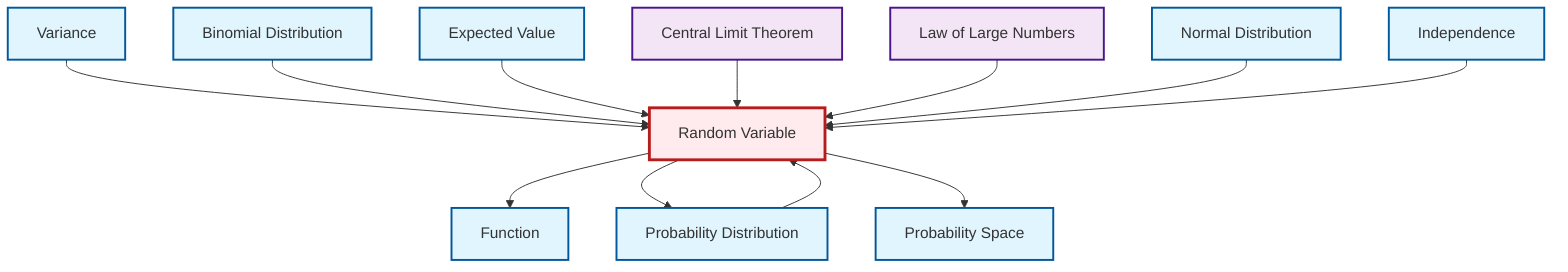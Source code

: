 graph TD
    classDef definition fill:#e1f5fe,stroke:#01579b,stroke-width:2px
    classDef theorem fill:#f3e5f5,stroke:#4a148c,stroke-width:2px
    classDef axiom fill:#fff3e0,stroke:#e65100,stroke-width:2px
    classDef example fill:#e8f5e9,stroke:#1b5e20,stroke-width:2px
    classDef current fill:#ffebee,stroke:#b71c1c,stroke-width:3px
    def-independence["Independence"]:::definition
    def-probability-distribution["Probability Distribution"]:::definition
    def-normal-distribution["Normal Distribution"]:::definition
    def-function["Function"]:::definition
    def-expectation["Expected Value"]:::definition
    def-probability-space["Probability Space"]:::definition
    def-random-variable["Random Variable"]:::definition
    thm-law-of-large-numbers["Law of Large Numbers"]:::theorem
    def-variance["Variance"]:::definition
    thm-central-limit["Central Limit Theorem"]:::theorem
    def-binomial-distribution["Binomial Distribution"]:::definition
    def-variance --> def-random-variable
    def-random-variable --> def-function
    def-binomial-distribution --> def-random-variable
    def-expectation --> def-random-variable
    thm-central-limit --> def-random-variable
    thm-law-of-large-numbers --> def-random-variable
    def-normal-distribution --> def-random-variable
    def-random-variable --> def-probability-distribution
    def-independence --> def-random-variable
    def-probability-distribution --> def-random-variable
    def-random-variable --> def-probability-space
    class def-random-variable current